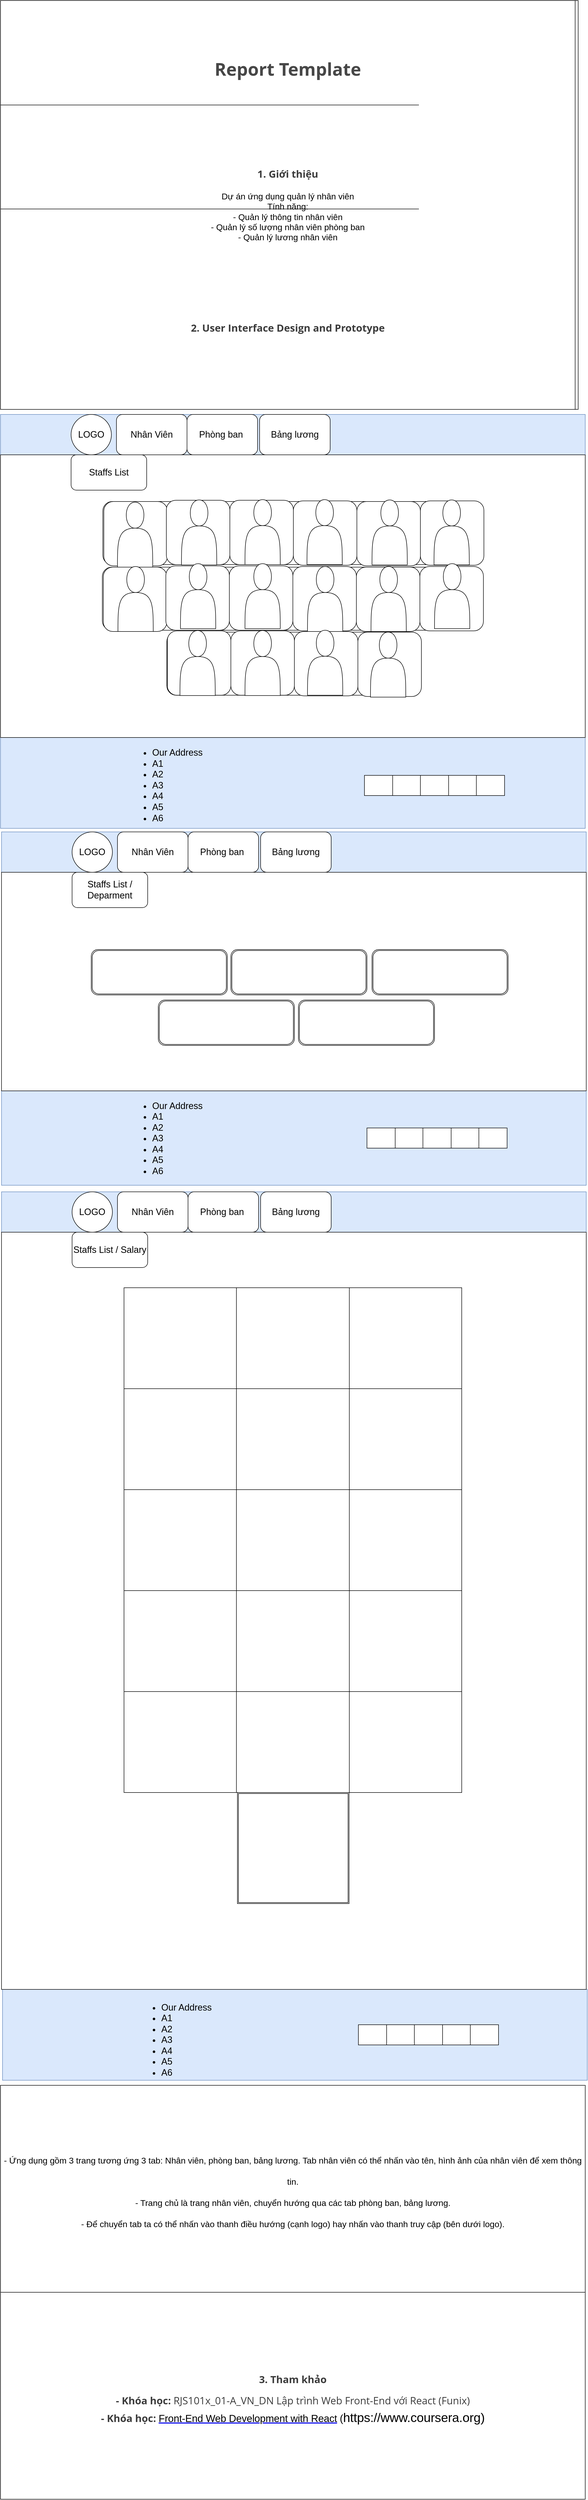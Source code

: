 <mxfile>
    <diagram id="T_tGwbDsXQv0y99eCOz1" name="Page-1">
        <mxGraphModel dx="1312" dy="1463" grid="1" gridSize="10" guides="1" tooltips="1" connect="1" arrows="1" fold="1" page="1" pageScale="1" pageWidth="1169" pageHeight="827" math="0" shadow="0">
            <root>
                <mxCell id="Gpp-GeOxFBlleAux9PES-0"/>
                <mxCell id="Gpp-GeOxFBlleAux9PES-1" parent="Gpp-GeOxFBlleAux9PES-0"/>
                <mxCell id="FbmVIR6csQ6tCxQdq8G_-0" value="" style="rounded=0;whiteSpace=wrap;html=1;fillColor=#dae8fc;strokeColor=#6c8ebf;" parent="Gpp-GeOxFBlleAux9PES-1" vertex="1">
                    <mxGeometry width="1160" height="80" as="geometry"/>
                </mxCell>
                <mxCell id="FbmVIR6csQ6tCxQdq8G_-2" value="" style="rounded=0;whiteSpace=wrap;html=1;fillColor=#dae8fc;strokeColor=#6c8ebf;" parent="Gpp-GeOxFBlleAux9PES-1" vertex="1">
                    <mxGeometry y="640" width="1160" height="180" as="geometry"/>
                </mxCell>
                <mxCell id="FbmVIR6csQ6tCxQdq8G_-3" value="" style="rounded=0;whiteSpace=wrap;html=1;" parent="Gpp-GeOxFBlleAux9PES-1" vertex="1">
                    <mxGeometry y="80" width="1160" height="560" as="geometry"/>
                </mxCell>
                <mxCell id="FbmVIR6csQ6tCxQdq8G_-4" value="&lt;font style=&quot;font-size: 18px&quot;&gt;LOGO&lt;/font&gt;" style="ellipse;whiteSpace=wrap;html=1;aspect=fixed;" parent="Gpp-GeOxFBlleAux9PES-1" vertex="1">
                    <mxGeometry x="140" width="80" height="80" as="geometry"/>
                </mxCell>
                <mxCell id="FbmVIR6csQ6tCxQdq8G_-5" value="Nhân Viên" style="rounded=1;whiteSpace=wrap;html=1;fontSize=18;" parent="Gpp-GeOxFBlleAux9PES-1" vertex="1">
                    <mxGeometry x="230" width="140" height="80" as="geometry"/>
                </mxCell>
                <mxCell id="FbmVIR6csQ6tCxQdq8G_-6" value="Phòng ban&amp;nbsp;" style="rounded=1;whiteSpace=wrap;html=1;fontSize=18;" parent="Gpp-GeOxFBlleAux9PES-1" vertex="1">
                    <mxGeometry x="370" width="140" height="80" as="geometry"/>
                </mxCell>
                <mxCell id="FbmVIR6csQ6tCxQdq8G_-7" value="Bảng lương" style="rounded=1;whiteSpace=wrap;html=1;fontSize=18;" parent="Gpp-GeOxFBlleAux9PES-1" vertex="1">
                    <mxGeometry x="514" width="140" height="80" as="geometry"/>
                </mxCell>
                <mxCell id="FbmVIR6csQ6tCxQdq8G_-8" style="edgeStyle=orthogonalEdgeStyle;rounded=0;orthogonalLoop=1;jettySize=auto;html=1;exitX=0.5;exitY=1;exitDx=0;exitDy=0;fontSize=18;" parent="Gpp-GeOxFBlleAux9PES-1" source="FbmVIR6csQ6tCxQdq8G_-6" target="FbmVIR6csQ6tCxQdq8G_-6" edge="1">
                    <mxGeometry relative="1" as="geometry"/>
                </mxCell>
                <mxCell id="FbmVIR6csQ6tCxQdq8G_-9" value="Staffs List" style="rounded=1;whiteSpace=wrap;html=1;fontSize=18;" parent="Gpp-GeOxFBlleAux9PES-1" vertex="1">
                    <mxGeometry x="140" y="80" width="150" height="70" as="geometry"/>
                </mxCell>
                <mxCell id="FbmVIR6csQ6tCxQdq8G_-22" value="" style="rounded=1;whiteSpace=wrap;html=1;fontSize=18;" parent="Gpp-GeOxFBlleAux9PES-1" vertex="1">
                    <mxGeometry x="203" y="172.5" width="746" height="125" as="geometry"/>
                </mxCell>
                <mxCell id="FbmVIR6csQ6tCxQdq8G_-24" value="" style="rounded=1;whiteSpace=wrap;html=1;fontSize=18;" parent="Gpp-GeOxFBlleAux9PES-1" vertex="1">
                    <mxGeometry x="205" y="172.5" width="126" height="127.5" as="geometry"/>
                </mxCell>
                <mxCell id="FbmVIR6csQ6tCxQdq8G_-25" value="" style="rounded=1;whiteSpace=wrap;html=1;fontSize=18;" parent="Gpp-GeOxFBlleAux9PES-1" vertex="1">
                    <mxGeometry x="329" y="170" width="126" height="127.5" as="geometry"/>
                </mxCell>
                <mxCell id="FbmVIR6csQ6tCxQdq8G_-26" value="" style="rounded=1;whiteSpace=wrap;html=1;fontSize=18;" parent="Gpp-GeOxFBlleAux9PES-1" vertex="1">
                    <mxGeometry x="455" y="170" width="126" height="127.5" as="geometry"/>
                </mxCell>
                <mxCell id="FbmVIR6csQ6tCxQdq8G_-27" value="" style="rounded=1;whiteSpace=wrap;html=1;fontSize=18;" parent="Gpp-GeOxFBlleAux9PES-1" vertex="1">
                    <mxGeometry x="581" y="171.25" width="126" height="127.5" as="geometry"/>
                </mxCell>
                <mxCell id="FbmVIR6csQ6tCxQdq8G_-28" value="" style="rounded=1;whiteSpace=wrap;html=1;fontSize=18;" parent="Gpp-GeOxFBlleAux9PES-1" vertex="1">
                    <mxGeometry x="707" y="172.5" width="126" height="127.5" as="geometry"/>
                </mxCell>
                <mxCell id="FbmVIR6csQ6tCxQdq8G_-29" value="" style="rounded=1;whiteSpace=wrap;html=1;fontSize=18;" parent="Gpp-GeOxFBlleAux9PES-1" vertex="1">
                    <mxGeometry x="833" y="171.25" width="126" height="127.5" as="geometry"/>
                </mxCell>
                <mxCell id="FbmVIR6csQ6tCxQdq8G_-44" value="" style="rounded=1;whiteSpace=wrap;html=1;fontSize=18;" parent="Gpp-GeOxFBlleAux9PES-1" vertex="1">
                    <mxGeometry x="202" y="302.5" width="746" height="125" as="geometry"/>
                </mxCell>
                <mxCell id="FbmVIR6csQ6tCxQdq8G_-45" value="" style="rounded=1;whiteSpace=wrap;html=1;fontSize=18;" parent="Gpp-GeOxFBlleAux9PES-1" vertex="1">
                    <mxGeometry x="204" y="302.5" width="126" height="127.5" as="geometry"/>
                </mxCell>
                <mxCell id="FbmVIR6csQ6tCxQdq8G_-46" value="" style="rounded=1;whiteSpace=wrap;html=1;fontSize=18;" parent="Gpp-GeOxFBlleAux9PES-1" vertex="1">
                    <mxGeometry x="328" y="300" width="126" height="127.5" as="geometry"/>
                </mxCell>
                <mxCell id="FbmVIR6csQ6tCxQdq8G_-47" value="" style="rounded=1;whiteSpace=wrap;html=1;fontSize=18;" parent="Gpp-GeOxFBlleAux9PES-1" vertex="1">
                    <mxGeometry x="454" y="300" width="126" height="127.5" as="geometry"/>
                </mxCell>
                <mxCell id="FbmVIR6csQ6tCxQdq8G_-48" value="" style="rounded=1;whiteSpace=wrap;html=1;fontSize=18;" parent="Gpp-GeOxFBlleAux9PES-1" vertex="1">
                    <mxGeometry x="580" y="301.25" width="126" height="127.5" as="geometry"/>
                </mxCell>
                <mxCell id="FbmVIR6csQ6tCxQdq8G_-49" value="" style="rounded=1;whiteSpace=wrap;html=1;fontSize=18;" parent="Gpp-GeOxFBlleAux9PES-1" vertex="1">
                    <mxGeometry x="706" y="302.5" width="126" height="127.5" as="geometry"/>
                </mxCell>
                <mxCell id="FbmVIR6csQ6tCxQdq8G_-50" value="" style="rounded=1;whiteSpace=wrap;html=1;fontSize=18;" parent="Gpp-GeOxFBlleAux9PES-1" vertex="1">
                    <mxGeometry x="832" y="301.25" width="126" height="127.5" as="geometry"/>
                </mxCell>
                <mxCell id="FbmVIR6csQ6tCxQdq8G_-51" value="" style="rounded=1;whiteSpace=wrap;html=1;fontSize=18;" parent="Gpp-GeOxFBlleAux9PES-1" vertex="1">
                    <mxGeometry x="330" y="431.25" width="500" height="125" as="geometry"/>
                </mxCell>
                <mxCell id="FbmVIR6csQ6tCxQdq8G_-53" value="" style="rounded=1;whiteSpace=wrap;html=1;fontSize=18;" parent="Gpp-GeOxFBlleAux9PES-1" vertex="1">
                    <mxGeometry x="331" y="428.75" width="126" height="127.5" as="geometry"/>
                </mxCell>
                <mxCell id="FbmVIR6csQ6tCxQdq8G_-54" value="" style="rounded=1;whiteSpace=wrap;html=1;fontSize=18;" parent="Gpp-GeOxFBlleAux9PES-1" vertex="1">
                    <mxGeometry x="457" y="428.75" width="126" height="127.5" as="geometry"/>
                </mxCell>
                <mxCell id="FbmVIR6csQ6tCxQdq8G_-55" value="" style="rounded=1;whiteSpace=wrap;html=1;fontSize=18;" parent="Gpp-GeOxFBlleAux9PES-1" vertex="1">
                    <mxGeometry x="583" y="430" width="126" height="127.5" as="geometry"/>
                </mxCell>
                <mxCell id="FbmVIR6csQ6tCxQdq8G_-56" value="" style="rounded=1;whiteSpace=wrap;html=1;fontSize=18;" parent="Gpp-GeOxFBlleAux9PES-1" vertex="1">
                    <mxGeometry x="709" y="431.25" width="126" height="127.5" as="geometry"/>
                </mxCell>
                <mxCell id="FbmVIR6csQ6tCxQdq8G_-58" value="" style="shape=actor;whiteSpace=wrap;html=1;fontSize=18;" parent="Gpp-GeOxFBlleAux9PES-1" vertex="1">
                    <mxGeometry x="232" y="173.75" width="70" height="128.75" as="geometry"/>
                </mxCell>
                <mxCell id="FbmVIR6csQ6tCxQdq8G_-59" value="" style="shape=actor;whiteSpace=wrap;html=1;fontSize=18;" parent="Gpp-GeOxFBlleAux9PES-1" vertex="1">
                    <mxGeometry x="608" y="168.75" width="70" height="128.75" as="geometry"/>
                </mxCell>
                <mxCell id="FbmVIR6csQ6tCxQdq8G_-60" value="" style="shape=actor;whiteSpace=wrap;html=1;fontSize=18;" parent="Gpp-GeOxFBlleAux9PES-1" vertex="1">
                    <mxGeometry x="485" y="168.75" width="70" height="128.75" as="geometry"/>
                </mxCell>
                <mxCell id="FbmVIR6csQ6tCxQdq8G_-61" value="" style="shape=actor;whiteSpace=wrap;html=1;fontSize=18;" parent="Gpp-GeOxFBlleAux9PES-1" vertex="1">
                    <mxGeometry x="359" y="169.38" width="70" height="128.75" as="geometry"/>
                </mxCell>
                <mxCell id="FbmVIR6csQ6tCxQdq8G_-62" value="" style="shape=actor;whiteSpace=wrap;html=1;fontSize=18;" parent="Gpp-GeOxFBlleAux9PES-1" vertex="1">
                    <mxGeometry x="860" y="169.38" width="70" height="128.75" as="geometry"/>
                </mxCell>
                <mxCell id="FbmVIR6csQ6tCxQdq8G_-63" value="" style="shape=actor;whiteSpace=wrap;html=1;fontSize=18;" parent="Gpp-GeOxFBlleAux9PES-1" vertex="1">
                    <mxGeometry x="737" y="169.38" width="70" height="128.75" as="geometry"/>
                </mxCell>
                <mxCell id="FbmVIR6csQ6tCxQdq8G_-64" value="" style="shape=actor;whiteSpace=wrap;html=1;fontSize=18;" parent="Gpp-GeOxFBlleAux9PES-1" vertex="1">
                    <mxGeometry x="735" y="301.25" width="70" height="128.75" as="geometry"/>
                </mxCell>
                <mxCell id="FbmVIR6csQ6tCxQdq8G_-65" value="" style="shape=actor;whiteSpace=wrap;html=1;fontSize=18;" parent="Gpp-GeOxFBlleAux9PES-1" vertex="1">
                    <mxGeometry x="861" y="295.63" width="70" height="128.75" as="geometry"/>
                </mxCell>
                <mxCell id="FbmVIR6csQ6tCxQdq8G_-66" value="" style="shape=actor;whiteSpace=wrap;html=1;fontSize=18;" parent="Gpp-GeOxFBlleAux9PES-1" vertex="1">
                    <mxGeometry x="609" y="301.25" width="70" height="128.75" as="geometry"/>
                </mxCell>
                <mxCell id="FbmVIR6csQ6tCxQdq8G_-67" value="" style="shape=actor;whiteSpace=wrap;html=1;fontSize=18;" parent="Gpp-GeOxFBlleAux9PES-1" vertex="1">
                    <mxGeometry x="485" y="295.63" width="70" height="128.75" as="geometry"/>
                </mxCell>
                <mxCell id="FbmVIR6csQ6tCxQdq8G_-68" value="" style="shape=actor;whiteSpace=wrap;html=1;fontSize=18;" parent="Gpp-GeOxFBlleAux9PES-1" vertex="1">
                    <mxGeometry x="233" y="301.25" width="70" height="128.75" as="geometry"/>
                </mxCell>
                <mxCell id="FbmVIR6csQ6tCxQdq8G_-69" value="" style="shape=actor;whiteSpace=wrap;html=1;fontSize=18;" parent="Gpp-GeOxFBlleAux9PES-1" vertex="1">
                    <mxGeometry x="357" y="295.63" width="70" height="128.75" as="geometry"/>
                </mxCell>
                <mxCell id="FbmVIR6csQ6tCxQdq8G_-70" value="" style="shape=actor;whiteSpace=wrap;html=1;fontSize=18;" parent="Gpp-GeOxFBlleAux9PES-1" vertex="1">
                    <mxGeometry x="356" y="428.13" width="70" height="128.75" as="geometry"/>
                </mxCell>
                <mxCell id="FbmVIR6csQ6tCxQdq8G_-71" value="" style="shape=actor;whiteSpace=wrap;html=1;fontSize=18;" parent="Gpp-GeOxFBlleAux9PES-1" vertex="1">
                    <mxGeometry x="485" y="428.13" width="70" height="128.75" as="geometry"/>
                </mxCell>
                <mxCell id="FbmVIR6csQ6tCxQdq8G_-72" value="" style="shape=actor;whiteSpace=wrap;html=1;fontSize=18;" parent="Gpp-GeOxFBlleAux9PES-1" vertex="1">
                    <mxGeometry x="609" y="427.5" width="70" height="128.75" as="geometry"/>
                </mxCell>
                <mxCell id="FbmVIR6csQ6tCxQdq8G_-73" value="" style="shape=actor;whiteSpace=wrap;html=1;fontSize=18;" parent="Gpp-GeOxFBlleAux9PES-1" vertex="1">
                    <mxGeometry x="734" y="431.25" width="70" height="128.75" as="geometry"/>
                </mxCell>
                <mxCell id="FbmVIR6csQ6tCxQdq8G_-162" value="" style="rounded=0;whiteSpace=wrap;html=1;fillColor=#dae8fc;strokeColor=#6c8ebf;" parent="Gpp-GeOxFBlleAux9PES-1" vertex="1">
                    <mxGeometry x="2" y="827" width="1160" height="80" as="geometry"/>
                </mxCell>
                <mxCell id="FbmVIR6csQ6tCxQdq8G_-163" value="" style="rounded=0;whiteSpace=wrap;html=1;fillColor=#dae8fc;strokeColor=#6c8ebf;" parent="Gpp-GeOxFBlleAux9PES-1" vertex="1">
                    <mxGeometry x="2" y="1340" width="1160" height="187" as="geometry"/>
                </mxCell>
                <mxCell id="FbmVIR6csQ6tCxQdq8G_-164" value="" style="rounded=0;whiteSpace=wrap;html=1;" parent="Gpp-GeOxFBlleAux9PES-1" vertex="1">
                    <mxGeometry x="2" y="907" width="1160" height="433" as="geometry"/>
                </mxCell>
                <mxCell id="FbmVIR6csQ6tCxQdq8G_-165" value="&lt;font style=&quot;font-size: 18px&quot;&gt;LOGO&lt;/font&gt;" style="ellipse;whiteSpace=wrap;html=1;aspect=fixed;" parent="Gpp-GeOxFBlleAux9PES-1" vertex="1">
                    <mxGeometry x="142" y="827" width="80" height="80" as="geometry"/>
                </mxCell>
                <mxCell id="FbmVIR6csQ6tCxQdq8G_-166" value="Nhân Viên" style="rounded=1;whiteSpace=wrap;html=1;fontSize=18;" parent="Gpp-GeOxFBlleAux9PES-1" vertex="1">
                    <mxGeometry x="232" y="827" width="140" height="80" as="geometry"/>
                </mxCell>
                <mxCell id="FbmVIR6csQ6tCxQdq8G_-167" value="Phòng ban&amp;nbsp;" style="rounded=1;whiteSpace=wrap;html=1;fontSize=18;" parent="Gpp-GeOxFBlleAux9PES-1" vertex="1">
                    <mxGeometry x="372" y="827" width="140" height="80" as="geometry"/>
                </mxCell>
                <mxCell id="FbmVIR6csQ6tCxQdq8G_-168" value="Bảng lương" style="rounded=1;whiteSpace=wrap;html=1;fontSize=18;" parent="Gpp-GeOxFBlleAux9PES-1" vertex="1">
                    <mxGeometry x="516" y="827" width="140" height="80" as="geometry"/>
                </mxCell>
                <mxCell id="FbmVIR6csQ6tCxQdq8G_-169" style="edgeStyle=orthogonalEdgeStyle;rounded=0;orthogonalLoop=1;jettySize=auto;html=1;exitX=0.5;exitY=1;exitDx=0;exitDy=0;fontSize=18;" parent="Gpp-GeOxFBlleAux9PES-1" source="FbmVIR6csQ6tCxQdq8G_-167" target="FbmVIR6csQ6tCxQdq8G_-167" edge="1">
                    <mxGeometry relative="1" as="geometry"/>
                </mxCell>
                <mxCell id="FbmVIR6csQ6tCxQdq8G_-170" value="Staffs List / Deparment" style="rounded=1;whiteSpace=wrap;html=1;fontSize=18;" parent="Gpp-GeOxFBlleAux9PES-1" vertex="1">
                    <mxGeometry x="142" y="907" width="150" height="70" as="geometry"/>
                </mxCell>
                <mxCell id="FbmVIR6csQ6tCxQdq8G_-206" value="" style="shape=ext;double=1;rounded=1;whiteSpace=wrap;html=1;fontSize=18;" parent="Gpp-GeOxFBlleAux9PES-1" vertex="1">
                    <mxGeometry x="180" y="1060" width="270" height="90" as="geometry"/>
                </mxCell>
                <mxCell id="FbmVIR6csQ6tCxQdq8G_-207" value="" style="shape=ext;double=1;rounded=1;whiteSpace=wrap;html=1;fontSize=18;" parent="Gpp-GeOxFBlleAux9PES-1" vertex="1">
                    <mxGeometry x="457" y="1060" width="270" height="90" as="geometry"/>
                </mxCell>
                <mxCell id="FbmVIR6csQ6tCxQdq8G_-208" value="" style="shape=ext;double=1;rounded=1;whiteSpace=wrap;html=1;fontSize=18;" parent="Gpp-GeOxFBlleAux9PES-1" vertex="1">
                    <mxGeometry x="737" y="1060" width="270" height="90" as="geometry"/>
                </mxCell>
                <mxCell id="FbmVIR6csQ6tCxQdq8G_-209" value="" style="shape=ext;double=1;rounded=1;whiteSpace=wrap;html=1;fontSize=18;" parent="Gpp-GeOxFBlleAux9PES-1" vertex="1">
                    <mxGeometry x="313" y="1160" width="270" height="90" as="geometry"/>
                </mxCell>
                <mxCell id="FbmVIR6csQ6tCxQdq8G_-210" value="" style="shape=ext;double=1;rounded=1;whiteSpace=wrap;html=1;fontSize=18;" parent="Gpp-GeOxFBlleAux9PES-1" vertex="1">
                    <mxGeometry x="591" y="1160" width="270" height="90" as="geometry"/>
                </mxCell>
                <mxCell id="FbmVIR6csQ6tCxQdq8G_-211" value="" style="rounded=0;whiteSpace=wrap;html=1;fillColor=#dae8fc;strokeColor=#6c8ebf;" parent="Gpp-GeOxFBlleAux9PES-1" vertex="1">
                    <mxGeometry x="2" y="1540" width="1160" height="80" as="geometry"/>
                </mxCell>
                <mxCell id="FbmVIR6csQ6tCxQdq8G_-212" value="" style="rounded=0;whiteSpace=wrap;html=1;fillColor=#dae8fc;strokeColor=#6c8ebf;" parent="Gpp-GeOxFBlleAux9PES-1" vertex="1">
                    <mxGeometry x="4" y="3120" width="1160" height="180" as="geometry"/>
                </mxCell>
                <mxCell id="FbmVIR6csQ6tCxQdq8G_-213" value="" style="rounded=0;whiteSpace=wrap;html=1;" parent="Gpp-GeOxFBlleAux9PES-1" vertex="1">
                    <mxGeometry x="2" y="1620" width="1160" height="1500" as="geometry"/>
                </mxCell>
                <mxCell id="FbmVIR6csQ6tCxQdq8G_-214" value="&lt;font style=&quot;font-size: 18px&quot;&gt;LOGO&lt;/font&gt;" style="ellipse;whiteSpace=wrap;html=1;aspect=fixed;" parent="Gpp-GeOxFBlleAux9PES-1" vertex="1">
                    <mxGeometry x="142" y="1540" width="80" height="80" as="geometry"/>
                </mxCell>
                <mxCell id="FbmVIR6csQ6tCxQdq8G_-215" value="Nhân Viên" style="rounded=1;whiteSpace=wrap;html=1;fontSize=18;" parent="Gpp-GeOxFBlleAux9PES-1" vertex="1">
                    <mxGeometry x="232" y="1540" width="140" height="80" as="geometry"/>
                </mxCell>
                <mxCell id="FbmVIR6csQ6tCxQdq8G_-216" value="Phòng ban&amp;nbsp;" style="rounded=1;whiteSpace=wrap;html=1;fontSize=18;" parent="Gpp-GeOxFBlleAux9PES-1" vertex="1">
                    <mxGeometry x="372" y="1540" width="140" height="80" as="geometry"/>
                </mxCell>
                <mxCell id="FbmVIR6csQ6tCxQdq8G_-217" value="Bảng lương" style="rounded=1;whiteSpace=wrap;html=1;fontSize=18;" parent="Gpp-GeOxFBlleAux9PES-1" vertex="1">
                    <mxGeometry x="516" y="1540" width="140" height="80" as="geometry"/>
                </mxCell>
                <mxCell id="FbmVIR6csQ6tCxQdq8G_-218" style="edgeStyle=orthogonalEdgeStyle;rounded=0;orthogonalLoop=1;jettySize=auto;html=1;exitX=0.5;exitY=1;exitDx=0;exitDy=0;fontSize=18;" parent="Gpp-GeOxFBlleAux9PES-1" source="FbmVIR6csQ6tCxQdq8G_-216" target="FbmVIR6csQ6tCxQdq8G_-216" edge="1">
                    <mxGeometry relative="1" as="geometry"/>
                </mxCell>
                <mxCell id="FbmVIR6csQ6tCxQdq8G_-219" value="Staffs List / Salary" style="rounded=1;whiteSpace=wrap;html=1;fontSize=18;" parent="Gpp-GeOxFBlleAux9PES-1" vertex="1">
                    <mxGeometry x="142" y="1620" width="150" height="70" as="geometry"/>
                </mxCell>
                <mxCell id="FbmVIR6csQ6tCxQdq8G_-293" value="" style="shape=table;startSize=0;container=1;collapsible=0;childLayout=tableLayout;fontSize=18;" parent="Gpp-GeOxFBlleAux9PES-1" vertex="1">
                    <mxGeometry x="245" y="1730" width="670" height="1000" as="geometry"/>
                </mxCell>
                <mxCell id="FbmVIR6csQ6tCxQdq8G_-294" value="" style="shape=partialRectangle;collapsible=0;dropTarget=0;pointerEvents=0;fillColor=none;top=0;left=0;bottom=0;right=0;points=[[0,0.5],[1,0.5]];portConstraint=eastwest;fontSize=18;" parent="FbmVIR6csQ6tCxQdq8G_-293" vertex="1">
                    <mxGeometry width="670" height="200" as="geometry"/>
                </mxCell>
                <mxCell id="FbmVIR6csQ6tCxQdq8G_-295" value="" style="shape=partialRectangle;html=1;whiteSpace=wrap;connectable=0;overflow=hidden;fillColor=none;top=0;left=0;bottom=0;right=0;pointerEvents=1;fontSize=18;" parent="FbmVIR6csQ6tCxQdq8G_-294" vertex="1">
                    <mxGeometry width="223" height="200" as="geometry">
                        <mxRectangle width="223" height="200" as="alternateBounds"/>
                    </mxGeometry>
                </mxCell>
                <mxCell id="FbmVIR6csQ6tCxQdq8G_-296" value="" style="shape=partialRectangle;html=1;whiteSpace=wrap;connectable=0;overflow=hidden;fillColor=none;top=0;left=0;bottom=0;right=0;pointerEvents=1;fontSize=18;" parent="FbmVIR6csQ6tCxQdq8G_-294" vertex="1">
                    <mxGeometry x="223" width="224" height="200" as="geometry">
                        <mxRectangle width="224" height="200" as="alternateBounds"/>
                    </mxGeometry>
                </mxCell>
                <mxCell id="FbmVIR6csQ6tCxQdq8G_-297" value="" style="shape=partialRectangle;html=1;whiteSpace=wrap;connectable=0;overflow=hidden;fillColor=none;top=0;left=0;bottom=0;right=0;pointerEvents=1;fontSize=18;" parent="FbmVIR6csQ6tCxQdq8G_-294" vertex="1">
                    <mxGeometry x="447" width="223" height="200" as="geometry">
                        <mxRectangle width="223" height="200" as="alternateBounds"/>
                    </mxGeometry>
                </mxCell>
                <mxCell id="FbmVIR6csQ6tCxQdq8G_-298" value="" style="shape=partialRectangle;collapsible=0;dropTarget=0;pointerEvents=0;fillColor=none;top=0;left=0;bottom=0;right=0;points=[[0,0.5],[1,0.5]];portConstraint=eastwest;fontSize=18;" parent="FbmVIR6csQ6tCxQdq8G_-293" vertex="1">
                    <mxGeometry y="200" width="670" height="200" as="geometry"/>
                </mxCell>
                <mxCell id="FbmVIR6csQ6tCxQdq8G_-299" value="" style="shape=partialRectangle;html=1;whiteSpace=wrap;connectable=0;overflow=hidden;fillColor=none;top=0;left=0;bottom=0;right=0;pointerEvents=1;fontSize=18;" parent="FbmVIR6csQ6tCxQdq8G_-298" vertex="1">
                    <mxGeometry width="223" height="200" as="geometry">
                        <mxRectangle width="223" height="200" as="alternateBounds"/>
                    </mxGeometry>
                </mxCell>
                <mxCell id="FbmVIR6csQ6tCxQdq8G_-300" value="" style="shape=partialRectangle;html=1;whiteSpace=wrap;connectable=0;overflow=hidden;fillColor=none;top=0;left=0;bottom=0;right=0;pointerEvents=1;fontSize=18;" parent="FbmVIR6csQ6tCxQdq8G_-298" vertex="1">
                    <mxGeometry x="223" width="224" height="200" as="geometry">
                        <mxRectangle width="224" height="200" as="alternateBounds"/>
                    </mxGeometry>
                </mxCell>
                <mxCell id="FbmVIR6csQ6tCxQdq8G_-301" value="" style="shape=partialRectangle;html=1;whiteSpace=wrap;connectable=0;overflow=hidden;fillColor=none;top=0;left=0;bottom=0;right=0;pointerEvents=1;fontSize=18;" parent="FbmVIR6csQ6tCxQdq8G_-298" vertex="1">
                    <mxGeometry x="447" width="223" height="200" as="geometry">
                        <mxRectangle width="223" height="200" as="alternateBounds"/>
                    </mxGeometry>
                </mxCell>
                <mxCell id="FbmVIR6csQ6tCxQdq8G_-302" value="" style="shape=partialRectangle;collapsible=0;dropTarget=0;pointerEvents=0;fillColor=none;top=0;left=0;bottom=0;right=0;points=[[0,0.5],[1,0.5]];portConstraint=eastwest;fontSize=18;" parent="FbmVIR6csQ6tCxQdq8G_-293" vertex="1">
                    <mxGeometry y="400" width="670" height="200" as="geometry"/>
                </mxCell>
                <mxCell id="FbmVIR6csQ6tCxQdq8G_-303" value="" style="shape=partialRectangle;html=1;whiteSpace=wrap;connectable=0;overflow=hidden;fillColor=none;top=0;left=0;bottom=0;right=0;pointerEvents=1;fontSize=18;" parent="FbmVIR6csQ6tCxQdq8G_-302" vertex="1">
                    <mxGeometry width="223" height="200" as="geometry">
                        <mxRectangle width="223" height="200" as="alternateBounds"/>
                    </mxGeometry>
                </mxCell>
                <mxCell id="FbmVIR6csQ6tCxQdq8G_-304" value="" style="shape=partialRectangle;html=1;whiteSpace=wrap;connectable=0;overflow=hidden;fillColor=none;top=0;left=0;bottom=0;right=0;pointerEvents=1;fontSize=18;" parent="FbmVIR6csQ6tCxQdq8G_-302" vertex="1">
                    <mxGeometry x="223" width="224" height="200" as="geometry">
                        <mxRectangle width="224" height="200" as="alternateBounds"/>
                    </mxGeometry>
                </mxCell>
                <mxCell id="FbmVIR6csQ6tCxQdq8G_-305" value="" style="shape=partialRectangle;html=1;whiteSpace=wrap;connectable=0;overflow=hidden;fillColor=none;top=0;left=0;bottom=0;right=0;pointerEvents=1;fontSize=18;" parent="FbmVIR6csQ6tCxQdq8G_-302" vertex="1">
                    <mxGeometry x="447" width="223" height="200" as="geometry">
                        <mxRectangle width="223" height="200" as="alternateBounds"/>
                    </mxGeometry>
                </mxCell>
                <mxCell id="FbmVIR6csQ6tCxQdq8G_-306" value="" style="shape=partialRectangle;collapsible=0;dropTarget=0;pointerEvents=0;fillColor=none;top=0;left=0;bottom=0;right=0;points=[[0,0.5],[1,0.5]];portConstraint=eastwest;fontSize=18;" parent="FbmVIR6csQ6tCxQdq8G_-293" vertex="1">
                    <mxGeometry y="600" width="670" height="200" as="geometry"/>
                </mxCell>
                <mxCell id="FbmVIR6csQ6tCxQdq8G_-307" value="" style="shape=partialRectangle;html=1;whiteSpace=wrap;connectable=0;overflow=hidden;fillColor=none;top=0;left=0;bottom=0;right=0;pointerEvents=1;fontSize=18;" parent="FbmVIR6csQ6tCxQdq8G_-306" vertex="1">
                    <mxGeometry width="223" height="200" as="geometry">
                        <mxRectangle width="223" height="200" as="alternateBounds"/>
                    </mxGeometry>
                </mxCell>
                <mxCell id="FbmVIR6csQ6tCxQdq8G_-308" value="" style="shape=partialRectangle;html=1;whiteSpace=wrap;connectable=0;overflow=hidden;fillColor=none;top=0;left=0;bottom=0;right=0;pointerEvents=1;fontSize=18;" parent="FbmVIR6csQ6tCxQdq8G_-306" vertex="1">
                    <mxGeometry x="223" width="224" height="200" as="geometry">
                        <mxRectangle width="224" height="200" as="alternateBounds"/>
                    </mxGeometry>
                </mxCell>
                <mxCell id="FbmVIR6csQ6tCxQdq8G_-309" value="" style="shape=partialRectangle;html=1;whiteSpace=wrap;connectable=0;overflow=hidden;fillColor=none;top=0;left=0;bottom=0;right=0;pointerEvents=1;fontSize=18;" parent="FbmVIR6csQ6tCxQdq8G_-306" vertex="1">
                    <mxGeometry x="447" width="223" height="200" as="geometry">
                        <mxRectangle width="223" height="200" as="alternateBounds"/>
                    </mxGeometry>
                </mxCell>
                <mxCell id="FbmVIR6csQ6tCxQdq8G_-310" value="" style="shape=partialRectangle;collapsible=0;dropTarget=0;pointerEvents=0;fillColor=none;top=0;left=0;bottom=0;right=0;points=[[0,0.5],[1,0.5]];portConstraint=eastwest;fontSize=18;" parent="FbmVIR6csQ6tCxQdq8G_-293" vertex="1">
                    <mxGeometry y="800" width="670" height="200" as="geometry"/>
                </mxCell>
                <mxCell id="FbmVIR6csQ6tCxQdq8G_-311" value="" style="shape=partialRectangle;html=1;whiteSpace=wrap;connectable=0;overflow=hidden;fillColor=none;top=0;left=0;bottom=0;right=0;pointerEvents=1;fontSize=18;" parent="FbmVIR6csQ6tCxQdq8G_-310" vertex="1">
                    <mxGeometry width="223" height="200" as="geometry">
                        <mxRectangle width="223" height="200" as="alternateBounds"/>
                    </mxGeometry>
                </mxCell>
                <mxCell id="FbmVIR6csQ6tCxQdq8G_-312" value="" style="shape=partialRectangle;html=1;whiteSpace=wrap;connectable=0;overflow=hidden;fillColor=none;top=0;left=0;bottom=0;right=0;pointerEvents=1;fontSize=18;" parent="FbmVIR6csQ6tCxQdq8G_-310" vertex="1">
                    <mxGeometry x="223" width="224" height="200" as="geometry">
                        <mxRectangle width="224" height="200" as="alternateBounds"/>
                    </mxGeometry>
                </mxCell>
                <mxCell id="FbmVIR6csQ6tCxQdq8G_-313" value="" style="shape=partialRectangle;html=1;whiteSpace=wrap;connectable=0;overflow=hidden;fillColor=none;top=0;left=0;bottom=0;right=0;pointerEvents=1;fontSize=18;" parent="FbmVIR6csQ6tCxQdq8G_-310" vertex="1">
                    <mxGeometry x="447" width="223" height="200" as="geometry">
                        <mxRectangle width="223" height="200" as="alternateBounds"/>
                    </mxGeometry>
                </mxCell>
                <mxCell id="FbmVIR6csQ6tCxQdq8G_-314" value="" style="shape=ext;double=1;rounded=0;whiteSpace=wrap;html=1;fontSize=18;" parent="Gpp-GeOxFBlleAux9PES-1" vertex="1">
                    <mxGeometry x="470" y="2730" width="221.5" height="220" as="geometry"/>
                </mxCell>
                <mxCell id="FbmVIR6csQ6tCxQdq8G_-315" value="&lt;ul&gt;&lt;li&gt;Our Address&lt;/li&gt;&lt;li&gt;A1&lt;/li&gt;&lt;li&gt;A2&lt;/li&gt;&lt;li&gt;A3&lt;/li&gt;&lt;li&gt;A4&lt;/li&gt;&lt;li&gt;A5&lt;/li&gt;&lt;li&gt;A6&lt;table&gt;&lt;tbody&gt;&lt;tr&gt;&lt;td&gt;&lt;br&gt;&lt;/td&gt;&lt;td&gt;&lt;br&gt;&lt;/td&gt;&lt;td&gt;&lt;br&gt;&lt;/td&gt;&lt;td&gt;&lt;br&gt;&lt;/td&gt;&lt;td&gt;&lt;br&gt;&lt;/td&gt;&lt;/tr&gt;&lt;/tbody&gt;&lt;/table&gt;&lt;/li&gt;&lt;/ul&gt;" style="text;strokeColor=none;fillColor=none;html=1;whiteSpace=wrap;verticalAlign=middle;overflow=hidden;fontSize=18;" parent="Gpp-GeOxFBlleAux9PES-1" vertex="1">
                    <mxGeometry x="259" y="639" width="231" height="181" as="geometry"/>
                </mxCell>
                <mxCell id="FbmVIR6csQ6tCxQdq8G_-316" value="" style="shape=table;startSize=0;container=1;collapsible=0;childLayout=tableLayout;fontSize=18;" parent="Gpp-GeOxFBlleAux9PES-1" vertex="1">
                    <mxGeometry x="722" y="715" width="278" height="40" as="geometry"/>
                </mxCell>
                <mxCell id="FbmVIR6csQ6tCxQdq8G_-317" value="" style="shape=partialRectangle;collapsible=0;dropTarget=0;pointerEvents=0;fillColor=none;top=0;left=0;bottom=0;right=0;points=[[0,0.5],[1,0.5]];portConstraint=eastwest;fontSize=18;" parent="FbmVIR6csQ6tCxQdq8G_-316" vertex="1">
                    <mxGeometry width="278" height="40" as="geometry"/>
                </mxCell>
                <mxCell id="FbmVIR6csQ6tCxQdq8G_-318" value="" style="shape=partialRectangle;html=1;whiteSpace=wrap;connectable=0;overflow=hidden;fillColor=none;top=0;left=0;bottom=0;right=0;pointerEvents=1;fontSize=18;" parent="FbmVIR6csQ6tCxQdq8G_-317" vertex="1">
                    <mxGeometry width="56" height="40" as="geometry">
                        <mxRectangle width="56" height="40" as="alternateBounds"/>
                    </mxGeometry>
                </mxCell>
                <mxCell id="FbmVIR6csQ6tCxQdq8G_-319" value="" style="shape=partialRectangle;html=1;whiteSpace=wrap;connectable=0;overflow=hidden;fillColor=none;top=0;left=0;bottom=0;right=0;pointerEvents=1;fontSize=18;" parent="FbmVIR6csQ6tCxQdq8G_-317" vertex="1">
                    <mxGeometry x="56" width="55" height="40" as="geometry">
                        <mxRectangle width="55" height="40" as="alternateBounds"/>
                    </mxGeometry>
                </mxCell>
                <mxCell id="FbmVIR6csQ6tCxQdq8G_-320" value="" style="shape=partialRectangle;html=1;whiteSpace=wrap;connectable=0;overflow=hidden;fillColor=none;top=0;left=0;bottom=0;right=0;pointerEvents=1;fontSize=18;" parent="FbmVIR6csQ6tCxQdq8G_-317" vertex="1">
                    <mxGeometry x="111" width="56" height="40" as="geometry">
                        <mxRectangle width="56" height="40" as="alternateBounds"/>
                    </mxGeometry>
                </mxCell>
                <mxCell id="FbmVIR6csQ6tCxQdq8G_-321" value="" style="shape=partialRectangle;html=1;whiteSpace=wrap;connectable=0;overflow=hidden;fillColor=none;top=0;left=0;bottom=0;right=0;pointerEvents=1;fontSize=18;" parent="FbmVIR6csQ6tCxQdq8G_-317" vertex="1">
                    <mxGeometry x="167" width="55" height="40" as="geometry">
                        <mxRectangle width="55" height="40" as="alternateBounds"/>
                    </mxGeometry>
                </mxCell>
                <mxCell id="FbmVIR6csQ6tCxQdq8G_-322" value="" style="shape=partialRectangle;html=1;whiteSpace=wrap;connectable=0;overflow=hidden;fillColor=none;top=0;left=0;bottom=0;right=0;pointerEvents=1;fontSize=18;" parent="FbmVIR6csQ6tCxQdq8G_-317" vertex="1">
                    <mxGeometry x="222" width="56" height="40" as="geometry">
                        <mxRectangle width="56" height="40" as="alternateBounds"/>
                    </mxGeometry>
                </mxCell>
                <mxCell id="FbmVIR6csQ6tCxQdq8G_-323" value="&lt;ul&gt;&lt;li&gt;Our Address&lt;/li&gt;&lt;li&gt;A1&lt;/li&gt;&lt;li&gt;A2&lt;/li&gt;&lt;li&gt;A3&lt;/li&gt;&lt;li&gt;A4&lt;/li&gt;&lt;li&gt;A5&lt;/li&gt;&lt;li&gt;A6&lt;table&gt;&lt;tbody&gt;&lt;tr&gt;&lt;td&gt;&lt;br&gt;&lt;/td&gt;&lt;td&gt;&lt;br&gt;&lt;/td&gt;&lt;td&gt;&lt;br&gt;&lt;/td&gt;&lt;td&gt;&lt;br&gt;&lt;/td&gt;&lt;td&gt;&lt;br&gt;&lt;/td&gt;&lt;/tr&gt;&lt;/tbody&gt;&lt;/table&gt;&lt;/li&gt;&lt;/ul&gt;" style="text;strokeColor=none;fillColor=none;html=1;whiteSpace=wrap;verticalAlign=middle;overflow=hidden;fontSize=18;" parent="Gpp-GeOxFBlleAux9PES-1" vertex="1">
                    <mxGeometry x="259" y="1339.5" width="231" height="189.5" as="geometry"/>
                </mxCell>
                <mxCell id="FbmVIR6csQ6tCxQdq8G_-324" value="&lt;ul&gt;&lt;li&gt;Our Address&lt;/li&gt;&lt;li&gt;A1&lt;/li&gt;&lt;li&gt;A2&lt;/li&gt;&lt;li&gt;A3&lt;/li&gt;&lt;li&gt;A4&lt;/li&gt;&lt;li&gt;A5&lt;/li&gt;&lt;li&gt;A6&lt;table&gt;&lt;tbody&gt;&lt;tr&gt;&lt;td&gt;&lt;br&gt;&lt;/td&gt;&lt;td&gt;&lt;br&gt;&lt;/td&gt;&lt;td&gt;&lt;br&gt;&lt;/td&gt;&lt;td&gt;&lt;br&gt;&lt;/td&gt;&lt;td&gt;&lt;br&gt;&lt;/td&gt;&lt;/tr&gt;&lt;/tbody&gt;&lt;/table&gt;&lt;/li&gt;&lt;/ul&gt;" style="text;strokeColor=none;fillColor=none;html=1;whiteSpace=wrap;verticalAlign=middle;overflow=hidden;fontSize=18;" parent="Gpp-GeOxFBlleAux9PES-1" vertex="1">
                    <mxGeometry x="276.5" y="3125" width="231" height="170" as="geometry"/>
                </mxCell>
                <mxCell id="FbmVIR6csQ6tCxQdq8G_-339" value="" style="shape=table;startSize=0;container=1;collapsible=0;childLayout=tableLayout;fontSize=18;" parent="Gpp-GeOxFBlleAux9PES-1" vertex="1">
                    <mxGeometry x="727" y="1413.5" width="278" height="40" as="geometry"/>
                </mxCell>
                <mxCell id="FbmVIR6csQ6tCxQdq8G_-340" value="" style="shape=partialRectangle;collapsible=0;dropTarget=0;pointerEvents=0;fillColor=none;top=0;left=0;bottom=0;right=0;points=[[0,0.5],[1,0.5]];portConstraint=eastwest;fontSize=18;" parent="FbmVIR6csQ6tCxQdq8G_-339" vertex="1">
                    <mxGeometry width="278" height="40" as="geometry"/>
                </mxCell>
                <mxCell id="FbmVIR6csQ6tCxQdq8G_-341" value="" style="shape=partialRectangle;html=1;whiteSpace=wrap;connectable=0;overflow=hidden;fillColor=none;top=0;left=0;bottom=0;right=0;pointerEvents=1;fontSize=18;" parent="FbmVIR6csQ6tCxQdq8G_-340" vertex="1">
                    <mxGeometry width="56" height="40" as="geometry">
                        <mxRectangle width="56" height="40" as="alternateBounds"/>
                    </mxGeometry>
                </mxCell>
                <mxCell id="FbmVIR6csQ6tCxQdq8G_-342" value="" style="shape=partialRectangle;html=1;whiteSpace=wrap;connectable=0;overflow=hidden;fillColor=none;top=0;left=0;bottom=0;right=0;pointerEvents=1;fontSize=18;" parent="FbmVIR6csQ6tCxQdq8G_-340" vertex="1">
                    <mxGeometry x="56" width="55" height="40" as="geometry">
                        <mxRectangle width="55" height="40" as="alternateBounds"/>
                    </mxGeometry>
                </mxCell>
                <mxCell id="FbmVIR6csQ6tCxQdq8G_-343" value="" style="shape=partialRectangle;html=1;whiteSpace=wrap;connectable=0;overflow=hidden;fillColor=none;top=0;left=0;bottom=0;right=0;pointerEvents=1;fontSize=18;" parent="FbmVIR6csQ6tCxQdq8G_-340" vertex="1">
                    <mxGeometry x="111" width="56" height="40" as="geometry">
                        <mxRectangle width="56" height="40" as="alternateBounds"/>
                    </mxGeometry>
                </mxCell>
                <mxCell id="FbmVIR6csQ6tCxQdq8G_-344" value="" style="shape=partialRectangle;html=1;whiteSpace=wrap;connectable=0;overflow=hidden;fillColor=none;top=0;left=0;bottom=0;right=0;pointerEvents=1;fontSize=18;" parent="FbmVIR6csQ6tCxQdq8G_-340" vertex="1">
                    <mxGeometry x="167" width="55" height="40" as="geometry">
                        <mxRectangle width="55" height="40" as="alternateBounds"/>
                    </mxGeometry>
                </mxCell>
                <mxCell id="FbmVIR6csQ6tCxQdq8G_-345" value="" style="shape=partialRectangle;html=1;whiteSpace=wrap;connectable=0;overflow=hidden;fillColor=none;top=0;left=0;bottom=0;right=0;pointerEvents=1;fontSize=18;" parent="FbmVIR6csQ6tCxQdq8G_-340" vertex="1">
                    <mxGeometry x="222" width="56" height="40" as="geometry">
                        <mxRectangle width="56" height="40" as="alternateBounds"/>
                    </mxGeometry>
                </mxCell>
                <mxCell id="FbmVIR6csQ6tCxQdq8G_-346" value="" style="shape=table;startSize=0;container=1;collapsible=0;childLayout=tableLayout;fontSize=18;" parent="Gpp-GeOxFBlleAux9PES-1" vertex="1">
                    <mxGeometry x="710" y="3190" width="278" height="40" as="geometry"/>
                </mxCell>
                <mxCell id="FbmVIR6csQ6tCxQdq8G_-347" value="" style="shape=partialRectangle;collapsible=0;dropTarget=0;pointerEvents=0;fillColor=none;top=0;left=0;bottom=0;right=0;points=[[0,0.5],[1,0.5]];portConstraint=eastwest;fontSize=18;" parent="FbmVIR6csQ6tCxQdq8G_-346" vertex="1">
                    <mxGeometry width="278" height="40" as="geometry"/>
                </mxCell>
                <mxCell id="FbmVIR6csQ6tCxQdq8G_-348" value="" style="shape=partialRectangle;html=1;whiteSpace=wrap;connectable=0;overflow=hidden;fillColor=none;top=0;left=0;bottom=0;right=0;pointerEvents=1;fontSize=18;" parent="FbmVIR6csQ6tCxQdq8G_-347" vertex="1">
                    <mxGeometry width="56" height="40" as="geometry">
                        <mxRectangle width="56" height="40" as="alternateBounds"/>
                    </mxGeometry>
                </mxCell>
                <mxCell id="FbmVIR6csQ6tCxQdq8G_-349" value="" style="shape=partialRectangle;html=1;whiteSpace=wrap;connectable=0;overflow=hidden;fillColor=none;top=0;left=0;bottom=0;right=0;pointerEvents=1;fontSize=18;" parent="FbmVIR6csQ6tCxQdq8G_-347" vertex="1">
                    <mxGeometry x="56" width="55" height="40" as="geometry">
                        <mxRectangle width="55" height="40" as="alternateBounds"/>
                    </mxGeometry>
                </mxCell>
                <mxCell id="FbmVIR6csQ6tCxQdq8G_-350" value="" style="shape=partialRectangle;html=1;whiteSpace=wrap;connectable=0;overflow=hidden;fillColor=none;top=0;left=0;bottom=0;right=0;pointerEvents=1;fontSize=18;" parent="FbmVIR6csQ6tCxQdq8G_-347" vertex="1">
                    <mxGeometry x="111" width="56" height="40" as="geometry">
                        <mxRectangle width="56" height="40" as="alternateBounds"/>
                    </mxGeometry>
                </mxCell>
                <mxCell id="FbmVIR6csQ6tCxQdq8G_-351" value="" style="shape=partialRectangle;html=1;whiteSpace=wrap;connectable=0;overflow=hidden;fillColor=none;top=0;left=0;bottom=0;right=0;pointerEvents=1;fontSize=18;" parent="FbmVIR6csQ6tCxQdq8G_-347" vertex="1">
                    <mxGeometry x="167" width="55" height="40" as="geometry">
                        <mxRectangle width="55" height="40" as="alternateBounds"/>
                    </mxGeometry>
                </mxCell>
                <mxCell id="FbmVIR6csQ6tCxQdq8G_-352" value="" style="shape=partialRectangle;html=1;whiteSpace=wrap;connectable=0;overflow=hidden;fillColor=none;top=0;left=0;bottom=0;right=0;pointerEvents=1;fontSize=18;" parent="FbmVIR6csQ6tCxQdq8G_-347" vertex="1">
                    <mxGeometry x="222" width="56" height="40" as="geometry">
                        <mxRectangle width="56" height="40" as="alternateBounds"/>
                    </mxGeometry>
                </mxCell>
                <mxCell id="FbmVIR6csQ6tCxQdq8G_-353" value="&lt;h2 class=&quot;hd hd-2 unit-title&quot; style=&quot;color: rgb(71 , 71 , 71) ; font-stretch: normal ; line-height: 1.4em ; font-family: &amp;#34;open sans&amp;#34; , &amp;#34;verdana&amp;#34; , &amp;#34;geneva&amp;#34; , sans-serif , sans-serif ; margin: 0px ; text-align: left ; background-color: rgb(255 , 255 , 255) ; font-size: 34px&quot;&gt;&lt;table&gt;&lt;tbody&gt;&lt;tr&gt;&lt;td&gt;&lt;br&gt;&lt;/td&gt;&lt;/tr&gt;&lt;tr&gt;&lt;td&gt;&lt;br&gt;&lt;/td&gt;&lt;/tr&gt;&lt;tr&gt;&lt;td&gt;&lt;br&gt;&lt;/td&gt;&lt;/tr&gt;&lt;/tbody&gt;&lt;/table&gt;&lt;br&gt;&lt;/h2&gt;" style="rounded=0;whiteSpace=wrap;html=1;fontSize=18;" parent="Gpp-GeOxFBlleAux9PES-1" vertex="1">
                    <mxGeometry y="-820" width="1146" height="810" as="geometry"/>
                </mxCell>
                <mxCell id="FbmVIR6csQ6tCxQdq8G_-354" value="" style="shape=table;startSize=0;container=1;collapsible=0;childLayout=tableLayout;fontSize=17;" parent="Gpp-GeOxFBlleAux9PES-1" vertex="1">
                    <mxGeometry y="-820" width="1140" height="810" as="geometry"/>
                </mxCell>
                <mxCell id="FbmVIR6csQ6tCxQdq8G_-355" value="" style="shape=partialRectangle;collapsible=0;dropTarget=0;pointerEvents=0;fillColor=none;top=0;left=0;bottom=0;right=0;points=[[0,0.5],[1,0.5]];portConstraint=eastwest;fontSize=17;" parent="FbmVIR6csQ6tCxQdq8G_-354" vertex="1">
                    <mxGeometry width="1140" height="270" as="geometry"/>
                </mxCell>
                <mxCell id="FbmVIR6csQ6tCxQdq8G_-356" value="&lt;h2 class=&quot;hd hd-2 unit-title&quot; style=&quot;color: rgb(71 , 71 , 71) ; font-stretch: normal ; line-height: 1.4em ; font-family: &amp;#34;open sans&amp;#34; , &amp;#34;verdana&amp;#34; , &amp;#34;geneva&amp;#34; , sans-serif , sans-serif ; margin: 0px ; text-align: left ; background-color: rgb(255 , 255 , 255) ; font-size: 35px&quot;&gt;Report Template&lt;/h2&gt;" style="shape=partialRectangle;html=1;whiteSpace=wrap;connectable=0;overflow=hidden;fillColor=none;top=0;left=0;bottom=0;right=0;pointerEvents=1;fontSize=17;" parent="FbmVIR6csQ6tCxQdq8G_-355" vertex="1">
                    <mxGeometry width="1140" height="270" as="geometry">
                        <mxRectangle width="830" height="207" as="alternateBounds"/>
                    </mxGeometry>
                </mxCell>
                <mxCell id="FbmVIR6csQ6tCxQdq8G_-357" value="" style="shape=partialRectangle;collapsible=0;dropTarget=0;pointerEvents=0;fillColor=none;top=0;left=0;bottom=0;right=0;points=[[0,0.5],[1,0.5]];portConstraint=eastwest;fontSize=17;" parent="FbmVIR6csQ6tCxQdq8G_-354" vertex="1">
                    <mxGeometry y="270" width="1140" height="270" as="geometry"/>
                </mxCell>
                <mxCell id="FbmVIR6csQ6tCxQdq8G_-358" value="&lt;strong style=&quot;font-weight: bold ; line-height: 1.4em ; color: rgb(60 , 60 , 60) ; font-family: &amp;#34;open sans&amp;#34; , &amp;#34;verdana&amp;#34; , &amp;#34;geneva&amp;#34; , sans-serif , sans-serif ; font-size: 20px ; font-style: normal ; letter-spacing: normal ; text-align: left ; text-indent: 0px ; text-transform: none ; word-spacing: 0px ; background-color: rgb(255 , 255 , 255)&quot;&gt;1. Giới thiệu&lt;/strong&gt;&lt;br&gt;&lt;br&gt;Dự án ứng dụng quản lý nhân viên&lt;br&gt;Tính năng:&lt;br&gt;- Quản lý thông tin nhân viên&lt;br&gt;- Quản lý số lượng nhân viên phòng ban&lt;br&gt;- Quản lý lương nhân viên" style="shape=partialRectangle;html=1;whiteSpace=wrap;connectable=0;overflow=hidden;fillColor=none;top=0;left=0;bottom=0;right=0;pointerEvents=1;fontSize=17;" parent="FbmVIR6csQ6tCxQdq8G_-357" vertex="1">
                    <mxGeometry width="1140" height="270" as="geometry">
                        <mxRectangle width="830" height="206" as="alternateBounds"/>
                    </mxGeometry>
                </mxCell>
                <mxCell id="FbmVIR6csQ6tCxQdq8G_-359" value="" style="shape=partialRectangle;collapsible=0;dropTarget=0;pointerEvents=0;fillColor=none;top=0;left=0;bottom=0;right=0;points=[[0,0.5],[1,0.5]];portConstraint=eastwest;fontSize=17;" parent="FbmVIR6csQ6tCxQdq8G_-354" vertex="1">
                    <mxGeometry y="540" width="1140" height="270" as="geometry"/>
                </mxCell>
                <mxCell id="FbmVIR6csQ6tCxQdq8G_-360" value="&lt;p style=&quot;color: rgb(60 , 60 , 60) ; margin: 20px 0px 1.416em ; text-align: left ; font-family: &amp;#34;open sans&amp;#34; , &amp;#34;verdana&amp;#34; , &amp;#34;geneva&amp;#34; , sans-serif , sans-serif ; font-size: 20px ; background-color: rgb(255 , 255 , 255) ; line-height: 1.6em&quot;&gt;&lt;strong style=&quot;line-height: 1.4em&quot;&gt;2. User Interface Design and Prototype&lt;/strong&gt;&lt;/p&gt;&lt;div&gt;&lt;strong style=&quot;line-height: 1.4em&quot;&gt;&lt;br&gt;&lt;/strong&gt;&lt;/div&gt;&lt;ol style=&quot;padding: 0px 0px 0px 1em ; margin: 1em 0px ; line-height: 1.4em ; color: rgb(60 , 60 , 60) ; list-style-position: outside ; list-style-image: none ; font-family: &amp;#34;open sans&amp;#34; , &amp;#34;verdana&amp;#34; , &amp;#34;geneva&amp;#34; , sans-serif , sans-serif ; font-size: 20px ; text-align: left ; background-color: rgb(255 , 255 , 255)&quot;&gt;&lt;ol style=&quot;padding: 0px 0px 0px 1em ; margin: 1em 0px ; line-height: 1.4em ; list-style-position: outside ; list-style-image: none&quot;&gt;&lt;/ol&gt;&lt;/ol&gt;" style="shape=partialRectangle;html=1;whiteSpace=wrap;connectable=0;overflow=hidden;fillColor=none;top=0;left=0;bottom=0;right=0;pointerEvents=1;fontSize=17;" parent="FbmVIR6csQ6tCxQdq8G_-359" vertex="1">
                    <mxGeometry width="1140" height="270" as="geometry">
                        <mxRectangle width="830" height="207" as="alternateBounds"/>
                    </mxGeometry>
                </mxCell>
                <mxCell id="FbmVIR6csQ6tCxQdq8G_-361" value="" style="shape=table;startSize=0;container=1;collapsible=0;childLayout=tableLayout;fontSize=17;" parent="Gpp-GeOxFBlleAux9PES-1" vertex="1">
                    <mxGeometry y="3310" width="1160" height="820" as="geometry"/>
                </mxCell>
                <mxCell id="FbmVIR6csQ6tCxQdq8G_-362" value="" style="shape=partialRectangle;collapsible=0;dropTarget=0;pointerEvents=0;fillColor=none;top=0;left=0;bottom=0;right=0;points=[[0,0.5],[1,0.5]];portConstraint=eastwest;fontSize=35;" parent="FbmVIR6csQ6tCxQdq8G_-361" vertex="1">
                    <mxGeometry width="1160" height="410" as="geometry"/>
                </mxCell>
                <mxCell id="FbmVIR6csQ6tCxQdq8G_-363" value="&lt;font style=&quot;font-size: 17px&quot;&gt;- Ứng dụng gồm 3 trang tương ứng 3 tab: Nhân viên, phòng ban, bảng lương. Tab nhân viên có thể nhấn vào tên, hình ảnh của nhân viên để xem thông tin.&lt;br&gt;- Trang chủ là trang nhân viên, chuyển hướng qua các tab phòng ban, bảng lương.&lt;br&gt;- Để chuyển tab ta có thể nhấn vào thanh điều hướng (cạnh logo) hay nhấn vào thanh truy cập (bên dưới logo).&lt;/font&gt;" style="shape=partialRectangle;html=1;whiteSpace=wrap;connectable=0;overflow=hidden;fillColor=none;top=0;left=0;bottom=0;right=0;pointerEvents=1;fontSize=35;" parent="FbmVIR6csQ6tCxQdq8G_-362" vertex="1">
                    <mxGeometry width="1160" height="410" as="geometry">
                        <mxRectangle width="1160" height="410" as="alternateBounds"/>
                    </mxGeometry>
                </mxCell>
                <mxCell id="FbmVIR6csQ6tCxQdq8G_-364" value="" style="shape=partialRectangle;collapsible=0;dropTarget=0;pointerEvents=0;fillColor=none;top=0;left=0;bottom=0;right=0;points=[[0,0.5],[1,0.5]];portConstraint=eastwest;fontSize=35;" parent="FbmVIR6csQ6tCxQdq8G_-361" vertex="1">
                    <mxGeometry y="410" width="1160" height="410" as="geometry"/>
                </mxCell>
                <mxCell id="FbmVIR6csQ6tCxQdq8G_-365" value="&lt;span style=&quot;line-height: 1.4em ; font-family: &amp;#34;open sans&amp;#34; , &amp;#34;verdana&amp;#34; , &amp;#34;geneva&amp;#34; , sans-serif , sans-serif ; font-size: 20px ; background-color: rgb(255 , 255 , 255)&quot;&gt;&lt;b style=&quot;color: rgb(60 , 60 , 60)&quot;&gt;3. Tham khảo&lt;/b&gt;&lt;br&gt;&lt;b style=&quot;color: rgb(60 , 60 , 60)&quot;&gt;- Khóa học:&amp;nbsp;&lt;/b&gt;&lt;span class=&quot;course-number&quot; style=&quot;color: rgb(60 , 60 , 60) ; font-weight: 400 ; font-stretch: inherit ; line-height: inherit&quot;&gt;RJS101x_01-A_VN_DN&lt;/span&gt;&lt;span style=&quot;color: rgb(60 , 60 , 60) ; font-weight: 400&quot;&gt;&amp;nbsp;&lt;/span&gt;&lt;span class=&quot;course-name&quot; style=&quot;color: rgb(60 , 60 , 60) ; font-weight: 400 ; font-stretch: inherit ; line-height: inherit&quot;&gt;Lập trình Web Front-End với React (Funix)&lt;br&gt;&lt;div style=&quot;text-align: left&quot;&gt;&lt;span style=&quot;color: rgb(0 , 0 , 0) ; line-height: 1.4em&quot;&gt;&lt;b style=&quot;color: rgb(60 , 60 , 60)&quot;&gt;- Khóa học:&amp;nbsp;&lt;/b&gt;&lt;h2 class=&quot;card-title headline-2-text course-title&quot; style=&quot;box-sizing: inherit ; margin: 0px 0px 2px ; vertical-align: baseline ; display: inline ; padding: 0px ; font-size: 1.25rem ; line-height: 1.75rem ; font-family: &amp;#34;source sans pro&amp;#34; , &amp;#34;arial&amp;#34; , sans-serif ; letter-spacing: -0.1px ; outline: 0px ; max-width: 100% ; transition: all 0.25s ease-in-out 0s&quot;&gt;&lt;font color=&quot;#000000&quot;&gt;&lt;a href=&quot;https://www.coursera.org/learn/front-end-react/home/welcome&quot; class=&quot;cds-1 cds-31 cds-33 css-cyxa47 cds-24&quot; style=&quot;box-sizing: inherit ; margin: 0px ; vertical-align: baseline ; display: inline ; padding: 0px ; font-size: 1.25rem ; line-height: 1.75rem ; letter-spacing: -0.1px ; outline: 0px&quot;&gt;&lt;font color=&quot;#000000&quot; style=&quot;font-weight: normal&quot;&gt;Front-End Web Development with React&lt;/font&gt;&lt;/a&gt;&lt;span style=&quot;font-weight: normal&quot;&gt;&amp;nbsp;(&lt;/span&gt;&lt;/font&gt;&lt;/h2&gt;&lt;/span&gt;&lt;font face=&quot;Source Sans Pro, Arial, sans-serif&quot; style=&quot;color: rgb(0 , 0 , 0) ; font-size: 35px&quot;&gt;&lt;span style=&quot;font-size: 25px ; letter-spacing: -0.1px&quot;&gt;https://www.coursera.org)&lt;/span&gt;&lt;/font&gt;&lt;/div&gt;&lt;/span&gt;&lt;/span&gt;" style="shape=partialRectangle;html=1;whiteSpace=wrap;connectable=0;overflow=hidden;fillColor=none;top=0;left=0;bottom=0;right=0;pointerEvents=1;fontSize=35;" parent="FbmVIR6csQ6tCxQdq8G_-364" vertex="1">
                    <mxGeometry width="1160" height="410" as="geometry">
                        <mxRectangle width="1160" height="410" as="alternateBounds"/>
                    </mxGeometry>
                </mxCell>
            </root>
        </mxGraphModel>
    </diagram>
</mxfile>